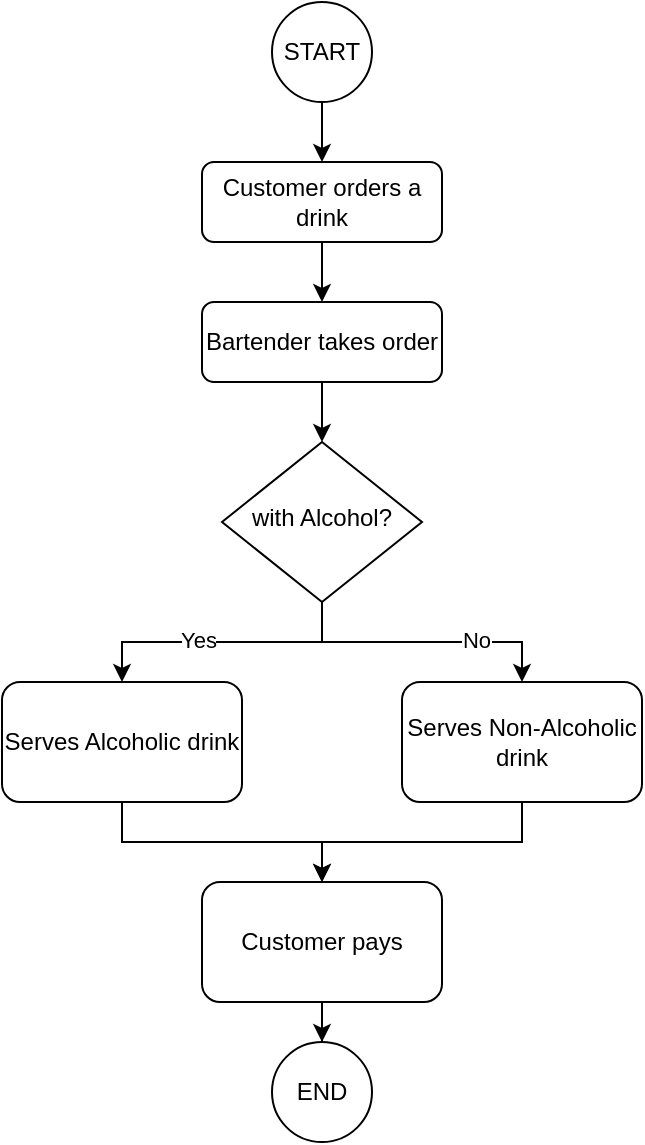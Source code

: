 <mxfile version="24.0.7" type="google">
  <diagram id="C5RBs43oDa-KdzZeNtuy" name="Page-1">
    <mxGraphModel grid="1" page="1" gridSize="10" guides="1" tooltips="1" connect="1" arrows="1" fold="1" pageScale="1" pageWidth="827" pageHeight="1169" math="0" shadow="0">
      <root>
        <mxCell id="WIyWlLk6GJQsqaUBKTNV-0" />
        <mxCell id="WIyWlLk6GJQsqaUBKTNV-1" parent="WIyWlLk6GJQsqaUBKTNV-0" />
        <mxCell id="RwT03q0qjeAoWjxZ-4mG-4" style="edgeStyle=orthogonalEdgeStyle;rounded=0;orthogonalLoop=1;jettySize=auto;html=1;exitX=0.5;exitY=1;exitDx=0;exitDy=0;entryX=0.5;entryY=0;entryDx=0;entryDy=0;" edge="1" parent="WIyWlLk6GJQsqaUBKTNV-1" source="WIyWlLk6GJQsqaUBKTNV-3" target="RwT03q0qjeAoWjxZ-4mG-0">
          <mxGeometry relative="1" as="geometry" />
        </mxCell>
        <mxCell id="WIyWlLk6GJQsqaUBKTNV-3" value="Customer orders a drink" style="rounded=1;whiteSpace=wrap;html=1;fontSize=12;glass=0;strokeWidth=1;shadow=0;" vertex="1" parent="WIyWlLk6GJQsqaUBKTNV-1">
          <mxGeometry x="220" y="200" width="120" height="40" as="geometry" />
        </mxCell>
        <mxCell id="RwT03q0qjeAoWjxZ-4mG-5" style="edgeStyle=orthogonalEdgeStyle;rounded=0;orthogonalLoop=1;jettySize=auto;html=1;exitX=0.5;exitY=1;exitDx=0;exitDy=0;entryX=0.5;entryY=0;entryDx=0;entryDy=0;" edge="1" parent="WIyWlLk6GJQsqaUBKTNV-1" source="RwT03q0qjeAoWjxZ-4mG-0" target="RwT03q0qjeAoWjxZ-4mG-1">
          <mxGeometry relative="1" as="geometry" />
        </mxCell>
        <mxCell id="RwT03q0qjeAoWjxZ-4mG-0" value="Bartender takes order" style="rounded=1;whiteSpace=wrap;html=1;" vertex="1" parent="WIyWlLk6GJQsqaUBKTNV-1">
          <mxGeometry x="220" y="270" width="120" height="40" as="geometry" />
        </mxCell>
        <mxCell id="RwT03q0qjeAoWjxZ-4mG-10" style="edgeStyle=orthogonalEdgeStyle;rounded=0;orthogonalLoop=1;jettySize=auto;html=1;exitX=0.5;exitY=1;exitDx=0;exitDy=0;" edge="1" parent="WIyWlLk6GJQsqaUBKTNV-1" source="RwT03q0qjeAoWjxZ-4mG-1" target="RwT03q0qjeAoWjxZ-4mG-8">
          <mxGeometry relative="1" as="geometry" />
        </mxCell>
        <mxCell id="RwT03q0qjeAoWjxZ-4mG-13" value="No" style="edgeLabel;html=1;align=center;verticalAlign=middle;resizable=0;points=[];" connectable="0" vertex="1" parent="RwT03q0qjeAoWjxZ-4mG-10">
          <mxGeometry x="0.386" y="1" relative="1" as="geometry">
            <mxPoint as="offset" />
          </mxGeometry>
        </mxCell>
        <mxCell id="RwT03q0qjeAoWjxZ-4mG-11" style="edgeStyle=orthogonalEdgeStyle;rounded=0;orthogonalLoop=1;jettySize=auto;html=1;exitX=0.5;exitY=1;exitDx=0;exitDy=0;entryX=0.5;entryY=0;entryDx=0;entryDy=0;" edge="1" parent="WIyWlLk6GJQsqaUBKTNV-1" source="RwT03q0qjeAoWjxZ-4mG-1" target="RwT03q0qjeAoWjxZ-4mG-9">
          <mxGeometry relative="1" as="geometry" />
        </mxCell>
        <mxCell id="RwT03q0qjeAoWjxZ-4mG-14" value="Yes" style="edgeLabel;html=1;align=center;verticalAlign=middle;resizable=0;points=[];" connectable="0" vertex="1" parent="RwT03q0qjeAoWjxZ-4mG-11">
          <mxGeometry x="0.171" y="-1" relative="1" as="geometry">
            <mxPoint as="offset" />
          </mxGeometry>
        </mxCell>
        <mxCell id="RwT03q0qjeAoWjxZ-4mG-1" value="with Alcohol?" style="rhombus;whiteSpace=wrap;html=1;shadow=0;fontFamily=Helvetica;fontSize=12;align=center;strokeWidth=1;spacing=6;spacingTop=-4;" vertex="1" parent="WIyWlLk6GJQsqaUBKTNV-1">
          <mxGeometry x="230" y="340" width="100" height="80" as="geometry" />
        </mxCell>
        <mxCell id="RwT03q0qjeAoWjxZ-4mG-16" style="edgeStyle=orthogonalEdgeStyle;rounded=0;orthogonalLoop=1;jettySize=auto;html=1;exitX=0.5;exitY=1;exitDx=0;exitDy=0;entryX=0.5;entryY=0;entryDx=0;entryDy=0;" edge="1" parent="WIyWlLk6GJQsqaUBKTNV-1" source="RwT03q0qjeAoWjxZ-4mG-8" target="RwT03q0qjeAoWjxZ-4mG-12">
          <mxGeometry relative="1" as="geometry" />
        </mxCell>
        <mxCell id="RwT03q0qjeAoWjxZ-4mG-8" value="Serves Non-Alcoholic drink" style="rounded=1;whiteSpace=wrap;html=1;" vertex="1" parent="WIyWlLk6GJQsqaUBKTNV-1">
          <mxGeometry x="320" y="460" width="120" height="60" as="geometry" />
        </mxCell>
        <mxCell id="RwT03q0qjeAoWjxZ-4mG-15" style="edgeStyle=orthogonalEdgeStyle;rounded=0;orthogonalLoop=1;jettySize=auto;html=1;exitX=0.5;exitY=1;exitDx=0;exitDy=0;entryX=0.5;entryY=0;entryDx=0;entryDy=0;" edge="1" parent="WIyWlLk6GJQsqaUBKTNV-1" source="RwT03q0qjeAoWjxZ-4mG-9" target="RwT03q0qjeAoWjxZ-4mG-12">
          <mxGeometry relative="1" as="geometry" />
        </mxCell>
        <mxCell id="RwT03q0qjeAoWjxZ-4mG-9" value="Serves Alcoholic drink" style="rounded=1;whiteSpace=wrap;html=1;" vertex="1" parent="WIyWlLk6GJQsqaUBKTNV-1">
          <mxGeometry x="120" y="460" width="120" height="60" as="geometry" />
        </mxCell>
        <mxCell id="TGIFoZrvCZ92hUEGSSBq-4" style="edgeStyle=orthogonalEdgeStyle;rounded=0;orthogonalLoop=1;jettySize=auto;html=1;exitX=0.5;exitY=1;exitDx=0;exitDy=0;" edge="1" parent="WIyWlLk6GJQsqaUBKTNV-1" source="RwT03q0qjeAoWjxZ-4mG-12" target="TGIFoZrvCZ92hUEGSSBq-3">
          <mxGeometry relative="1" as="geometry" />
        </mxCell>
        <mxCell id="RwT03q0qjeAoWjxZ-4mG-12" value="Customer pays" style="rounded=1;whiteSpace=wrap;html=1;" vertex="1" parent="WIyWlLk6GJQsqaUBKTNV-1">
          <mxGeometry x="220" y="560" width="120" height="60" as="geometry" />
        </mxCell>
        <mxCell id="TGIFoZrvCZ92hUEGSSBq-2" style="edgeStyle=orthogonalEdgeStyle;rounded=0;orthogonalLoop=1;jettySize=auto;html=1;exitX=0.5;exitY=1;exitDx=0;exitDy=0;entryX=0.5;entryY=0;entryDx=0;entryDy=0;" edge="1" parent="WIyWlLk6GJQsqaUBKTNV-1" source="TGIFoZrvCZ92hUEGSSBq-1" target="WIyWlLk6GJQsqaUBKTNV-3">
          <mxGeometry relative="1" as="geometry" />
        </mxCell>
        <mxCell id="TGIFoZrvCZ92hUEGSSBq-1" value="START" style="ellipse;whiteSpace=wrap;html=1;" vertex="1" parent="WIyWlLk6GJQsqaUBKTNV-1">
          <mxGeometry x="255" y="120" width="50" height="50" as="geometry" />
        </mxCell>
        <mxCell id="TGIFoZrvCZ92hUEGSSBq-3" value="END" style="ellipse;whiteSpace=wrap;html=1;" vertex="1" parent="WIyWlLk6GJQsqaUBKTNV-1">
          <mxGeometry x="255" y="640" width="50" height="50" as="geometry" />
        </mxCell>
      </root>
    </mxGraphModel>
  </diagram>
</mxfile>

